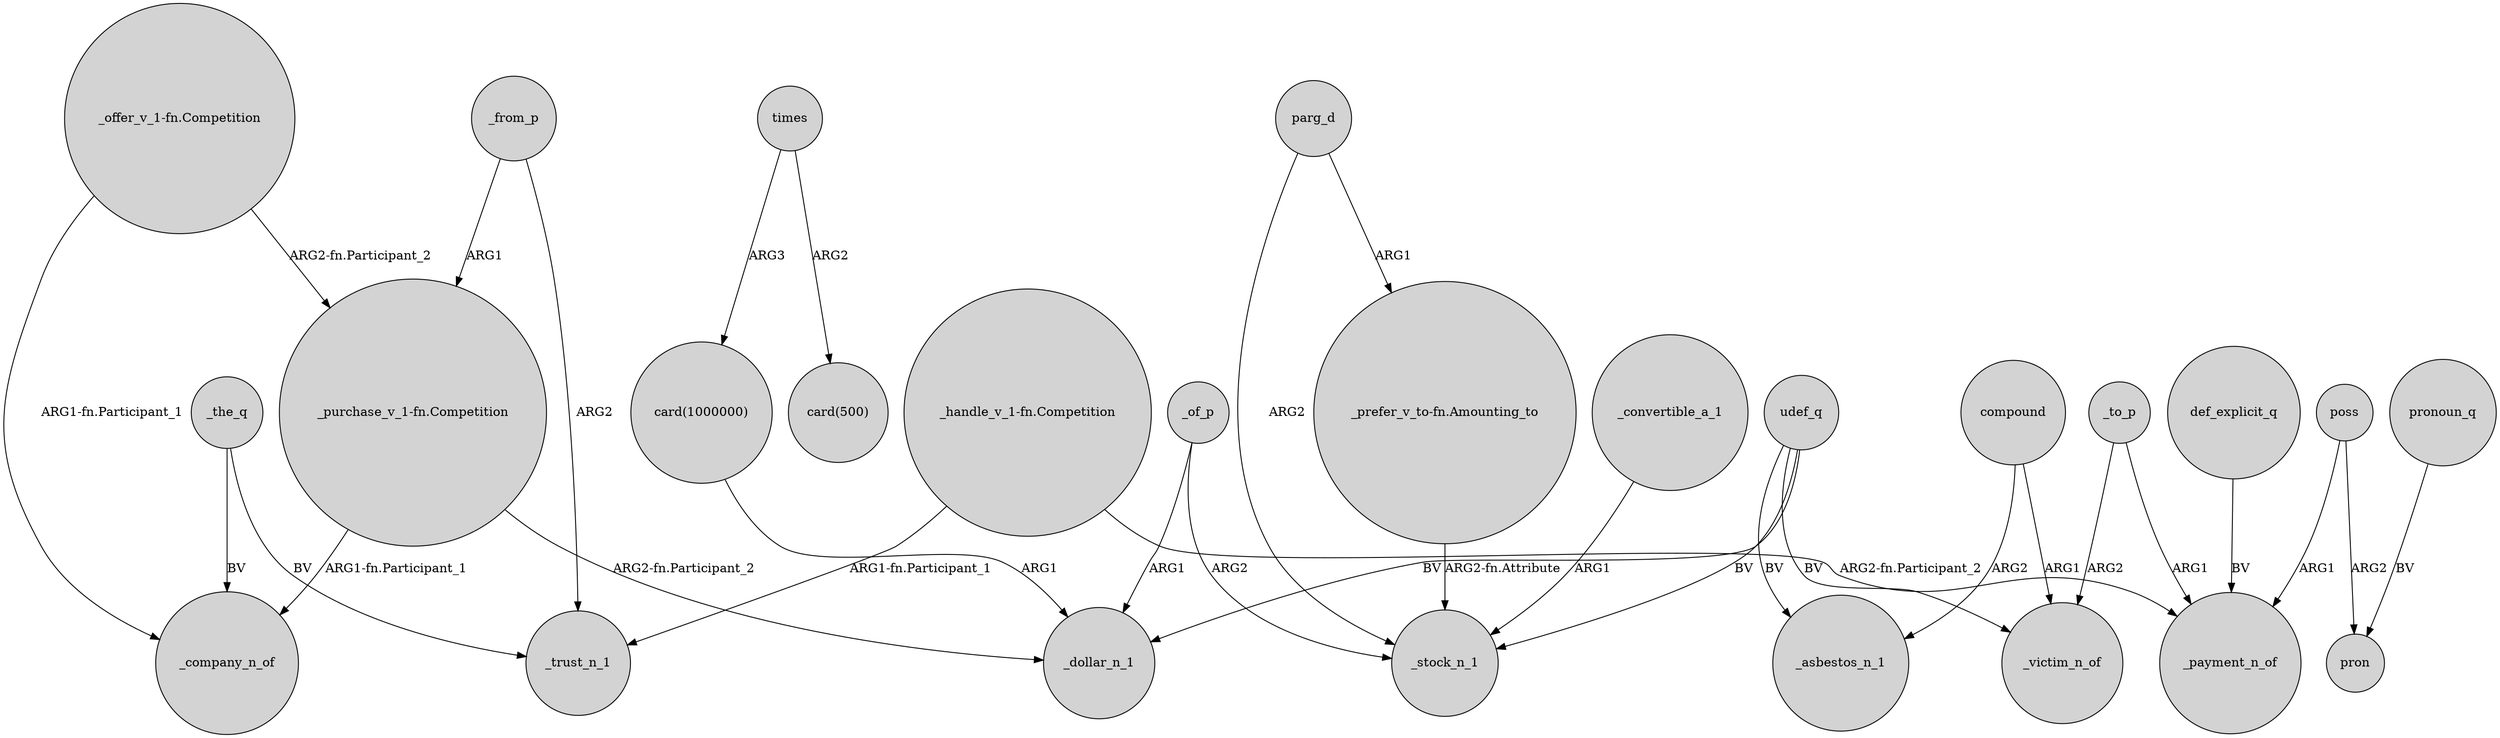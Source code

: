 digraph {
	node [shape=circle style=filled]
	_of_p -> _dollar_n_1 [label=ARG1]
	"_offer_v_1-fn.Competition" -> "_purchase_v_1-fn.Competition" [label="ARG2-fn.Participant_2"]
	_to_p -> _victim_n_of [label=ARG2]
	_from_p -> _trust_n_1 [label=ARG2]
	"_handle_v_1-fn.Competition" -> _trust_n_1 [label="ARG1-fn.Participant_1"]
	times -> "card(1000000)" [label=ARG3]
	udef_q -> _victim_n_of [label=BV]
	parg_d -> "_prefer_v_to-fn.Amounting_to" [label=ARG1]
	pronoun_q -> pron [label=BV]
	udef_q -> _stock_n_1 [label=BV]
	poss -> pron [label=ARG2]
	_the_q -> _trust_n_1 [label=BV]
	"_prefer_v_to-fn.Amounting_to" -> _stock_n_1 [label="ARG2-fn.Attribute"]
	"_purchase_v_1-fn.Competition" -> _dollar_n_1 [label="ARG2-fn.Participant_2"]
	udef_q -> _asbestos_n_1 [label=BV]
	udef_q -> _dollar_n_1 [label=BV]
	"card(1000000)" -> _dollar_n_1 [label=ARG1]
	_convertible_a_1 -> _stock_n_1 [label=ARG1]
	_of_p -> _stock_n_1 [label=ARG2]
	"_handle_v_1-fn.Competition" -> _payment_n_of [label="ARG2-fn.Participant_2"]
	compound -> _asbestos_n_1 [label=ARG2]
	"_offer_v_1-fn.Competition" -> _company_n_of [label="ARG1-fn.Participant_1"]
	compound -> _victim_n_of [label=ARG1]
	times -> "card(500)" [label=ARG2]
	poss -> _payment_n_of [label=ARG1]
	_to_p -> _payment_n_of [label=ARG1]
	_the_q -> _company_n_of [label=BV]
	parg_d -> _stock_n_1 [label=ARG2]
	_from_p -> "_purchase_v_1-fn.Competition" [label=ARG1]
	def_explicit_q -> _payment_n_of [label=BV]
	"_purchase_v_1-fn.Competition" -> _company_n_of [label="ARG1-fn.Participant_1"]
}
